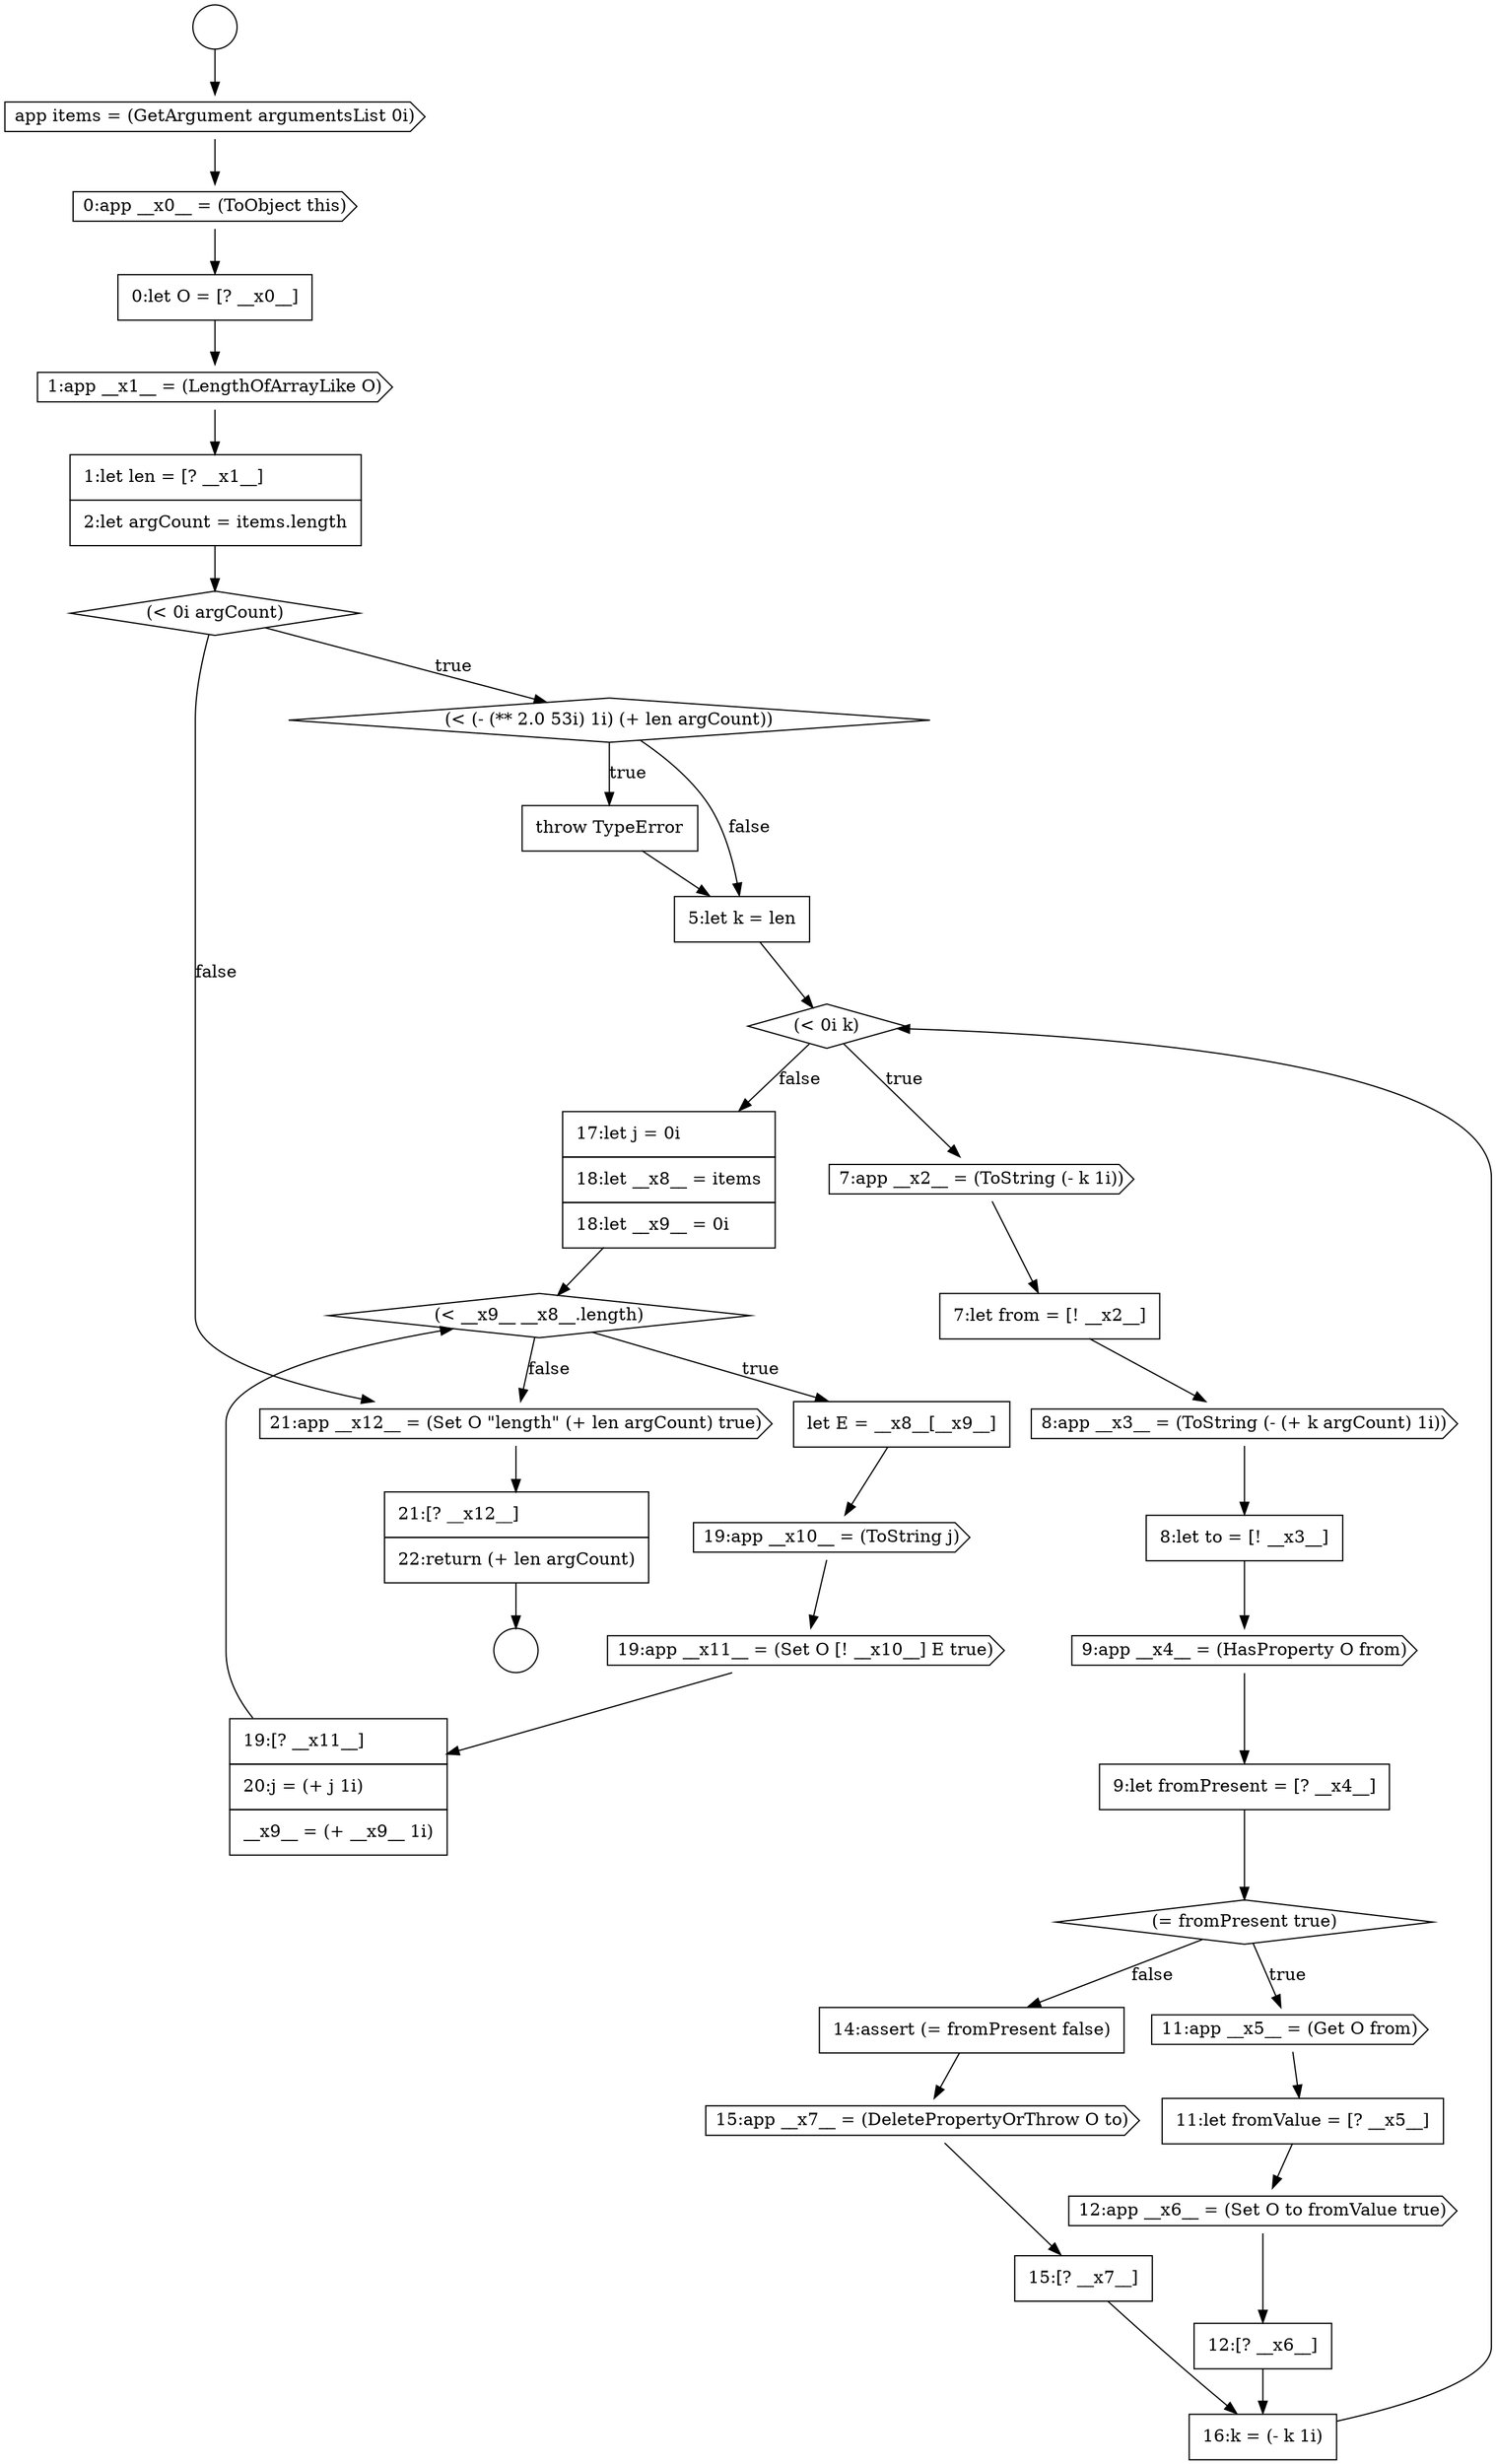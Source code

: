 digraph {
  node16701 [shape=none, margin=0, label=<<font color="black">
    <table border="0" cellborder="1" cellspacing="0" cellpadding="10">
      <tr><td align="left">1:let len = [? __x1__]</td></tr>
      <tr><td align="left">2:let argCount = items.length</td></tr>
    </table>
  </font>> color="black" fillcolor="white" style=filled]
  node16720 [shape=none, margin=0, label=<<font color="black">
    <table border="0" cellborder="1" cellspacing="0" cellpadding="10">
      <tr><td align="left">15:[? __x7__]</td></tr>
    </table>
  </font>> color="black" fillcolor="white" style=filled]
  node16712 [shape=none, margin=0, label=<<font color="black">
    <table border="0" cellborder="1" cellspacing="0" cellpadding="10">
      <tr><td align="left">9:let fromPresent = [? __x4__]</td></tr>
    </table>
  </font>> color="black" fillcolor="white" style=filled]
  node16725 [shape=cds, label=<<font color="black">19:app __x10__ = (ToString j)</font>> color="black" fillcolor="white" style=filled]
  node16697 [shape=cds, label=<<font color="black">app items = (GetArgument argumentsList 0i)</font>> color="black" fillcolor="white" style=filled]
  node16729 [shape=none, margin=0, label=<<font color="black">
    <table border="0" cellborder="1" cellspacing="0" cellpadding="10">
      <tr><td align="left">21:[? __x12__]</td></tr>
      <tr><td align="left">22:return (+ len argCount)</td></tr>
    </table>
  </font>> color="black" fillcolor="white" style=filled]
  node16723 [shape=diamond, label=<<font color="black">(&lt; __x9__ __x8__.length)</font>> color="black" fillcolor="white" style=filled]
  node16718 [shape=none, margin=0, label=<<font color="black">
    <table border="0" cellborder="1" cellspacing="0" cellpadding="10">
      <tr><td align="left">14:assert (= fromPresent false)</td></tr>
    </table>
  </font>> color="black" fillcolor="white" style=filled]
  node16703 [shape=diamond, label=<<font color="black">(&lt; (- (** 2.0 53i) 1i) (+ len argCount))</font>> color="black" fillcolor="white" style=filled]
  node16706 [shape=diamond, label=<<font color="black">(&lt; 0i k)</font>> color="black" fillcolor="white" style=filled]
  node16699 [shape=none, margin=0, label=<<font color="black">
    <table border="0" cellborder="1" cellspacing="0" cellpadding="10">
      <tr><td align="left">0:let O = [? __x0__]</td></tr>
    </table>
  </font>> color="black" fillcolor="white" style=filled]
  node16727 [shape=none, margin=0, label=<<font color="black">
    <table border="0" cellborder="1" cellspacing="0" cellpadding="10">
      <tr><td align="left">19:[? __x11__]</td></tr>
      <tr><td align="left">20:j = (+ j 1i)</td></tr>
      <tr><td align="left">__x9__ = (+ __x9__ 1i)</td></tr>
    </table>
  </font>> color="black" fillcolor="white" style=filled]
  node16728 [shape=cds, label=<<font color="black">21:app __x12__ = (Set O &quot;length&quot; (+ len argCount) true)</font>> color="black" fillcolor="white" style=filled]
  node16708 [shape=none, margin=0, label=<<font color="black">
    <table border="0" cellborder="1" cellspacing="0" cellpadding="10">
      <tr><td align="left">7:let from = [! __x2__]</td></tr>
    </table>
  </font>> color="black" fillcolor="white" style=filled]
  node16698 [shape=cds, label=<<font color="black">0:app __x0__ = (ToObject this)</font>> color="black" fillcolor="white" style=filled]
  node16713 [shape=diamond, label=<<font color="black">(= fromPresent true)</font>> color="black" fillcolor="white" style=filled]
  node16721 [shape=none, margin=0, label=<<font color="black">
    <table border="0" cellborder="1" cellspacing="0" cellpadding="10">
      <tr><td align="left">16:k = (- k 1i)</td></tr>
    </table>
  </font>> color="black" fillcolor="white" style=filled]
  node16716 [shape=cds, label=<<font color="black">12:app __x6__ = (Set O to fromValue true)</font>> color="black" fillcolor="white" style=filled]
  node16704 [shape=none, margin=0, label=<<font color="black">
    <table border="0" cellborder="1" cellspacing="0" cellpadding="10">
      <tr><td align="left">throw TypeError</td></tr>
    </table>
  </font>> color="black" fillcolor="white" style=filled]
  node16719 [shape=cds, label=<<font color="black">15:app __x7__ = (DeletePropertyOrThrow O to)</font>> color="black" fillcolor="white" style=filled]
  node16700 [shape=cds, label=<<font color="black">1:app __x1__ = (LengthOfArrayLike O)</font>> color="black" fillcolor="white" style=filled]
  node16715 [shape=none, margin=0, label=<<font color="black">
    <table border="0" cellborder="1" cellspacing="0" cellpadding="10">
      <tr><td align="left">11:let fromValue = [? __x5__]</td></tr>
    </table>
  </font>> color="black" fillcolor="white" style=filled]
  node16722 [shape=none, margin=0, label=<<font color="black">
    <table border="0" cellborder="1" cellspacing="0" cellpadding="10">
      <tr><td align="left">17:let j = 0i</td></tr>
      <tr><td align="left">18:let __x8__ = items</td></tr>
      <tr><td align="left">18:let __x9__ = 0i</td></tr>
    </table>
  </font>> color="black" fillcolor="white" style=filled]
  node16705 [shape=none, margin=0, label=<<font color="black">
    <table border="0" cellborder="1" cellspacing="0" cellpadding="10">
      <tr><td align="left">5:let k = len</td></tr>
    </table>
  </font>> color="black" fillcolor="white" style=filled]
  node16709 [shape=cds, label=<<font color="black">8:app __x3__ = (ToString (- (+ k argCount) 1i))</font>> color="black" fillcolor="white" style=filled]
  node16726 [shape=cds, label=<<font color="black">19:app __x11__ = (Set O [! __x10__] E true)</font>> color="black" fillcolor="white" style=filled]
  node16695 [shape=circle label=" " color="black" fillcolor="white" style=filled]
  node16710 [shape=none, margin=0, label=<<font color="black">
    <table border="0" cellborder="1" cellspacing="0" cellpadding="10">
      <tr><td align="left">8:let to = [! __x3__]</td></tr>
    </table>
  </font>> color="black" fillcolor="white" style=filled]
  node16714 [shape=cds, label=<<font color="black">11:app __x5__ = (Get O from)</font>> color="black" fillcolor="white" style=filled]
  node16707 [shape=cds, label=<<font color="black">7:app __x2__ = (ToString (- k 1i))</font>> color="black" fillcolor="white" style=filled]
  node16702 [shape=diamond, label=<<font color="black">(&lt; 0i argCount)</font>> color="black" fillcolor="white" style=filled]
  node16717 [shape=none, margin=0, label=<<font color="black">
    <table border="0" cellborder="1" cellspacing="0" cellpadding="10">
      <tr><td align="left">12:[? __x6__]</td></tr>
    </table>
  </font>> color="black" fillcolor="white" style=filled]
  node16696 [shape=circle label=" " color="black" fillcolor="white" style=filled]
  node16711 [shape=cds, label=<<font color="black">9:app __x4__ = (HasProperty O from)</font>> color="black" fillcolor="white" style=filled]
  node16724 [shape=none, margin=0, label=<<font color="black">
    <table border="0" cellborder="1" cellspacing="0" cellpadding="10">
      <tr><td align="left">let E = __x8__[__x9__]</td></tr>
    </table>
  </font>> color="black" fillcolor="white" style=filled]
  node16721 -> node16706 [ color="black"]
  node16712 -> node16713 [ color="black"]
  node16727 -> node16723 [ color="black"]
  node16706 -> node16707 [label=<<font color="black">true</font>> color="black"]
  node16706 -> node16722 [label=<<font color="black">false</font>> color="black"]
  node16724 -> node16725 [ color="black"]
  node16702 -> node16703 [label=<<font color="black">true</font>> color="black"]
  node16702 -> node16728 [label=<<font color="black">false</font>> color="black"]
  node16707 -> node16708 [ color="black"]
  node16711 -> node16712 [ color="black"]
  node16704 -> node16705 [ color="black"]
  node16728 -> node16729 [ color="black"]
  node16719 -> node16720 [ color="black"]
  node16703 -> node16704 [label=<<font color="black">true</font>> color="black"]
  node16703 -> node16705 [label=<<font color="black">false</font>> color="black"]
  node16717 -> node16721 [ color="black"]
  node16725 -> node16726 [ color="black"]
  node16722 -> node16723 [ color="black"]
  node16723 -> node16724 [label=<<font color="black">true</font>> color="black"]
  node16723 -> node16728 [label=<<font color="black">false</font>> color="black"]
  node16720 -> node16721 [ color="black"]
  node16726 -> node16727 [ color="black"]
  node16715 -> node16716 [ color="black"]
  node16713 -> node16714 [label=<<font color="black">true</font>> color="black"]
  node16713 -> node16718 [label=<<font color="black">false</font>> color="black"]
  node16699 -> node16700 [ color="black"]
  node16710 -> node16711 [ color="black"]
  node16718 -> node16719 [ color="black"]
  node16716 -> node16717 [ color="black"]
  node16698 -> node16699 [ color="black"]
  node16705 -> node16706 [ color="black"]
  node16709 -> node16710 [ color="black"]
  node16695 -> node16697 [ color="black"]
  node16729 -> node16696 [ color="black"]
  node16708 -> node16709 [ color="black"]
  node16701 -> node16702 [ color="black"]
  node16700 -> node16701 [ color="black"]
  node16697 -> node16698 [ color="black"]
  node16714 -> node16715 [ color="black"]
}
